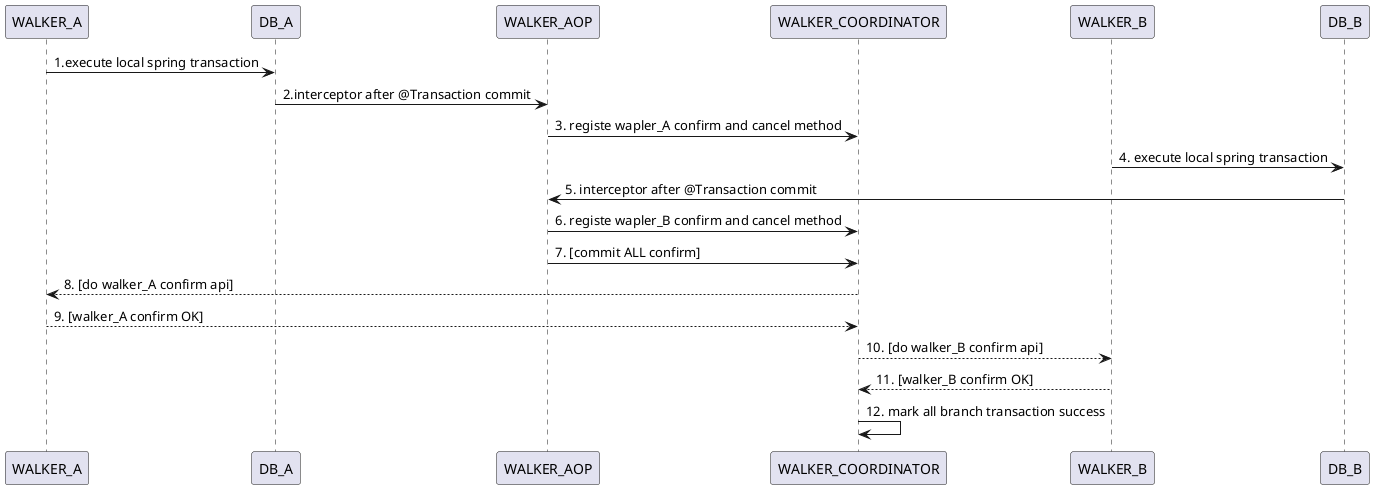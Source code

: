 @startuml
WALKER_A -> DB_A: 1.execute local spring transaction
DB_A -> WALKER_AOP: 2.interceptor after @Transaction commit
WALKER_AOP -> WALKER_COORDINATOR: 3. registe wapler_A confirm and cancel method

WALKER_B -> DB_B: 4. execute local spring transaction
DB_B -> WALKER_AOP: 5. interceptor after @Transaction commit
WALKER_AOP -> WALKER_COORDINATOR: 6. registe wapler_B confirm and cancel method


WALKER_AOP -> WALKER_COORDINATOR: 7. [commit ALL confirm]

WALKER_COORDINATOR --> WALKER_A: 8. [do walker_A confirm api]
WALKER_A --> WALKER_COORDINATOR: 9. [walker_A confirm OK]


WALKER_COORDINATOR --> WALKER_B: 10. [do walker_B confirm api]
WALKER_B --> WALKER_COORDINATOR: 11. [walker_B confirm OK]

WALKER_COORDINATOR -> WALKER_COORDINATOR: 12. mark all branch transaction success
@enduml